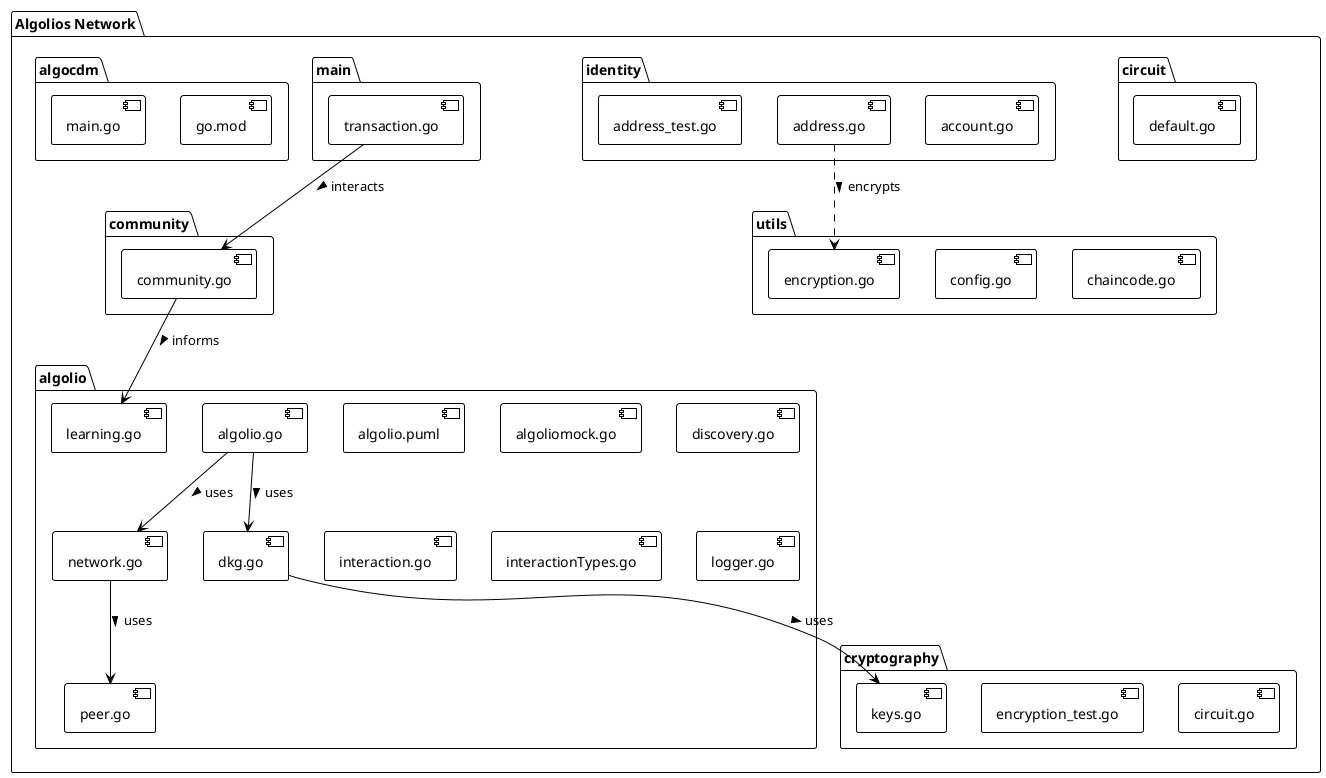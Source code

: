 @startuml
!theme plain

package "Algolios Network" {
    package algolio {
        [algolio.go]
        [algolio.puml]
        [algoliomock.go]
        [discovery.go]
        [dkg.go]
        [interaction.go]
        [interactionTypes.go]
        [learning.go]
        [logger.go]
        [network.go]
        [peer.go]
    }

    package circuit {
        [default.go]
    }

    package community {
        [community.go]
    }

    package cryptography {
        [circuit.go]
        [encryption_test.go]
        [keys.go]
    }

    package identity {
        [account.go]
        [address.go]
        [address_test.go]
    }

    package main {
        [transaction.go]
    }

    package utils {
        [chaincode.go]
        [config.go]
        [encryption.go]
    }

    package algocdm {
        [go.mod]
        [main.go]
    }

    [algolio.go] --> [dkg.go] : uses >
    [algolio.go] --> [network.go] : uses >
    [network.go] --> [peer.go] : uses >
    [dkg.go] --> [keys.go] : uses >
    [transaction.go] --> [community.go] : interacts >
    [community.go] --> [learning.go] : informs >
    [address.go] ..> [encryption.go] : encrypts >
}

@enduml
